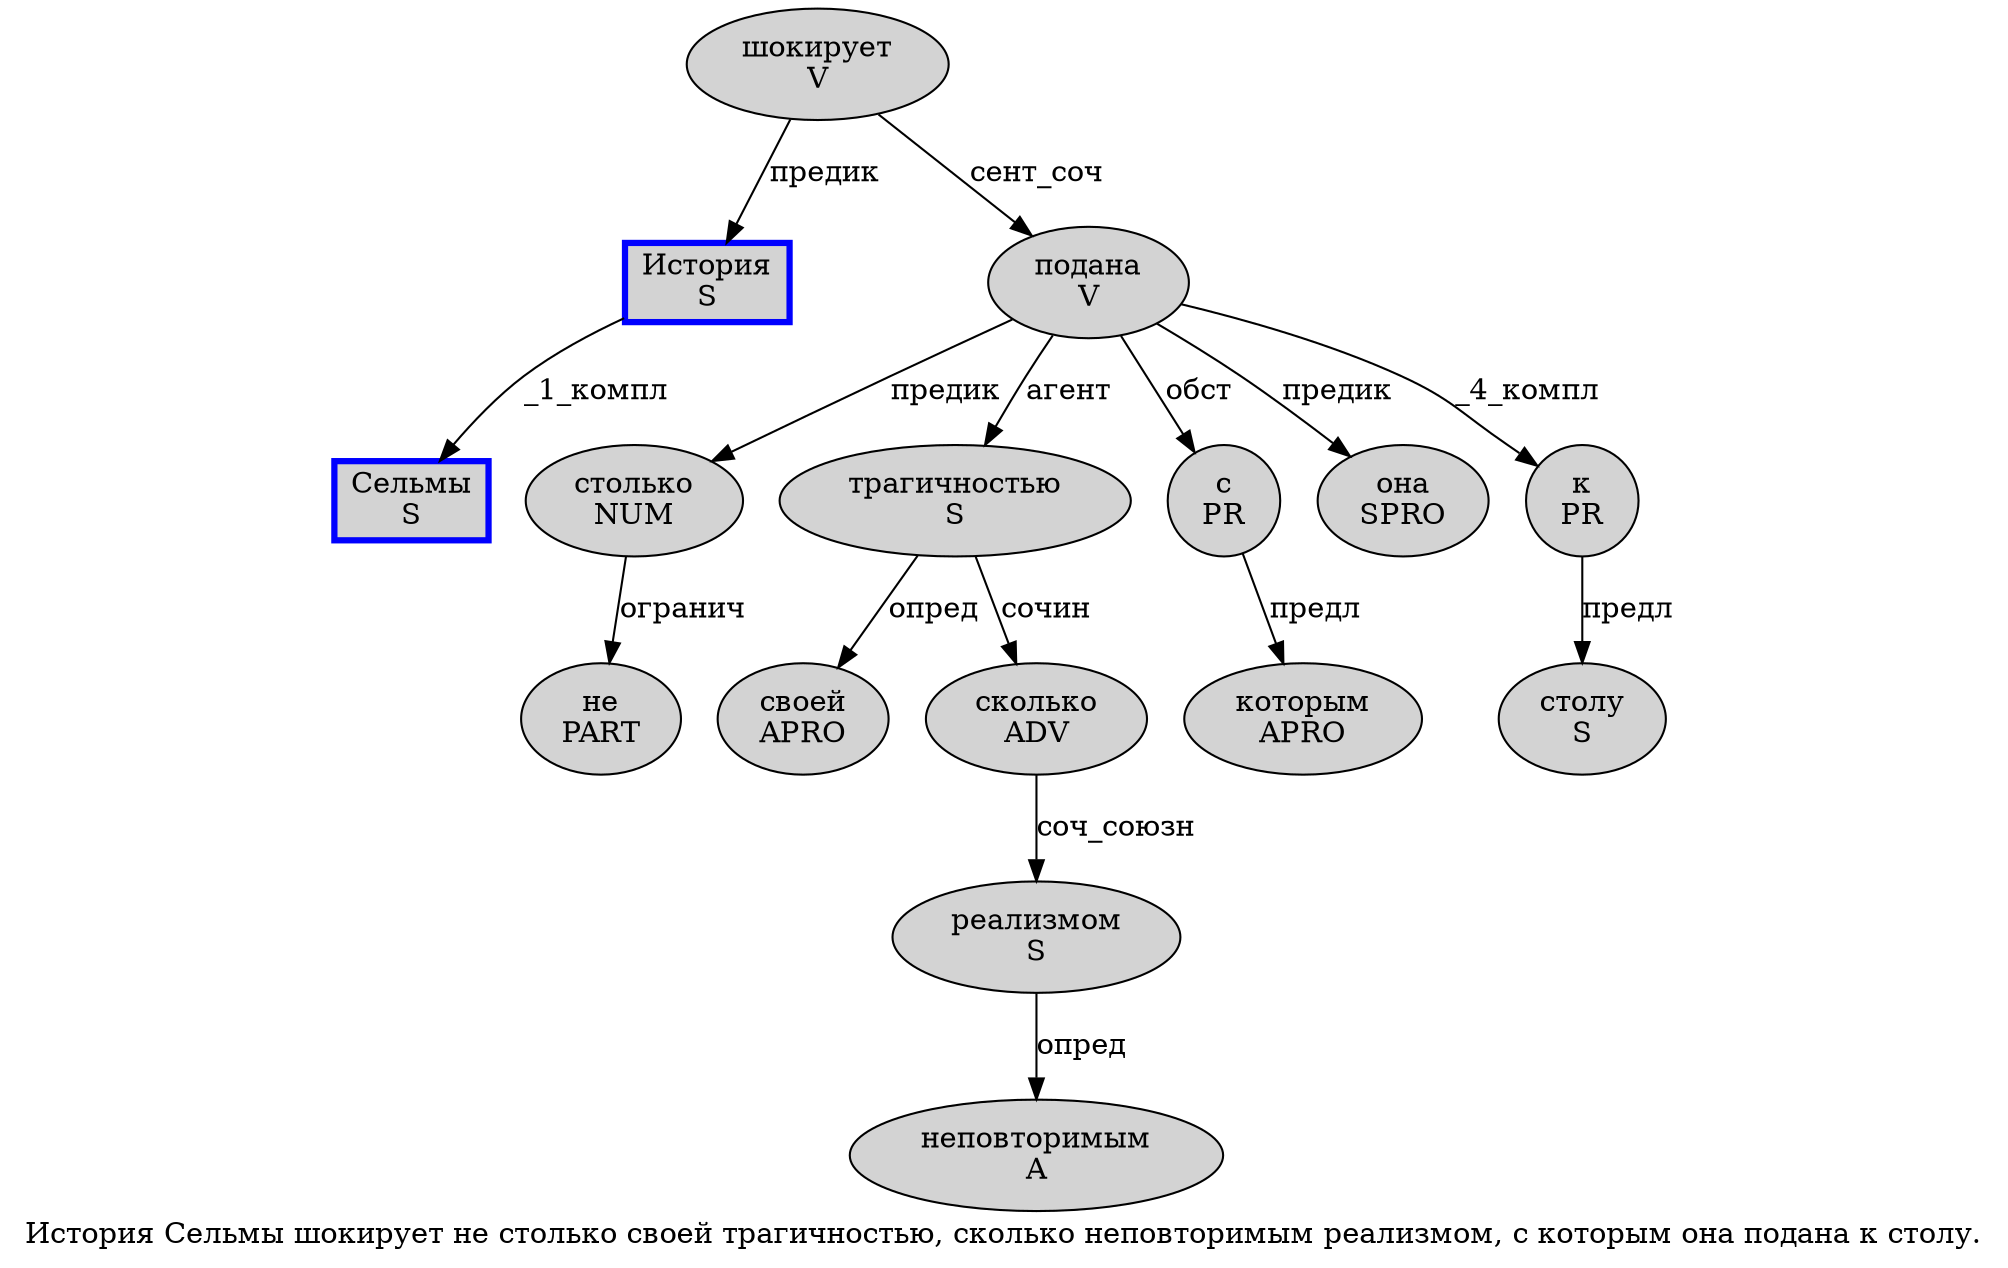 digraph SENTENCE_250 {
	graph [label="История Сельмы шокирует не столько своей трагичностью, сколько неповторимым реализмом, с которым она подана к столу."]
	node [style=filled]
		0 [label="История
S" color=blue fillcolor=lightgray penwidth=3 shape=box]
		1 [label="Сельмы
S" color=blue fillcolor=lightgray penwidth=3 shape=box]
		2 [label="шокирует
V" color="" fillcolor=lightgray penwidth=1 shape=ellipse]
		3 [label="не
PART" color="" fillcolor=lightgray penwidth=1 shape=ellipse]
		4 [label="столько
NUM" color="" fillcolor=lightgray penwidth=1 shape=ellipse]
		5 [label="своей
APRO" color="" fillcolor=lightgray penwidth=1 shape=ellipse]
		6 [label="трагичностью
S" color="" fillcolor=lightgray penwidth=1 shape=ellipse]
		8 [label="сколько
ADV" color="" fillcolor=lightgray penwidth=1 shape=ellipse]
		9 [label="неповторимым
A" color="" fillcolor=lightgray penwidth=1 shape=ellipse]
		10 [label="реализмом
S" color="" fillcolor=lightgray penwidth=1 shape=ellipse]
		12 [label="с
PR" color="" fillcolor=lightgray penwidth=1 shape=ellipse]
		13 [label="которым
APRO" color="" fillcolor=lightgray penwidth=1 shape=ellipse]
		14 [label="она
SPRO" color="" fillcolor=lightgray penwidth=1 shape=ellipse]
		15 [label="подана
V" color="" fillcolor=lightgray penwidth=1 shape=ellipse]
		16 [label="к
PR" color="" fillcolor=lightgray penwidth=1 shape=ellipse]
		17 [label="столу
S" color="" fillcolor=lightgray penwidth=1 shape=ellipse]
			4 -> 3 [label="огранич"]
			2 -> 0 [label="предик"]
			2 -> 15 [label="сент_соч"]
			10 -> 9 [label="опред"]
			8 -> 10 [label="соч_союзн"]
			0 -> 1 [label="_1_компл"]
			12 -> 13 [label="предл"]
			6 -> 5 [label="опред"]
			6 -> 8 [label="сочин"]
			16 -> 17 [label="предл"]
			15 -> 4 [label="предик"]
			15 -> 6 [label="агент"]
			15 -> 12 [label="обст"]
			15 -> 14 [label="предик"]
			15 -> 16 [label="_4_компл"]
}